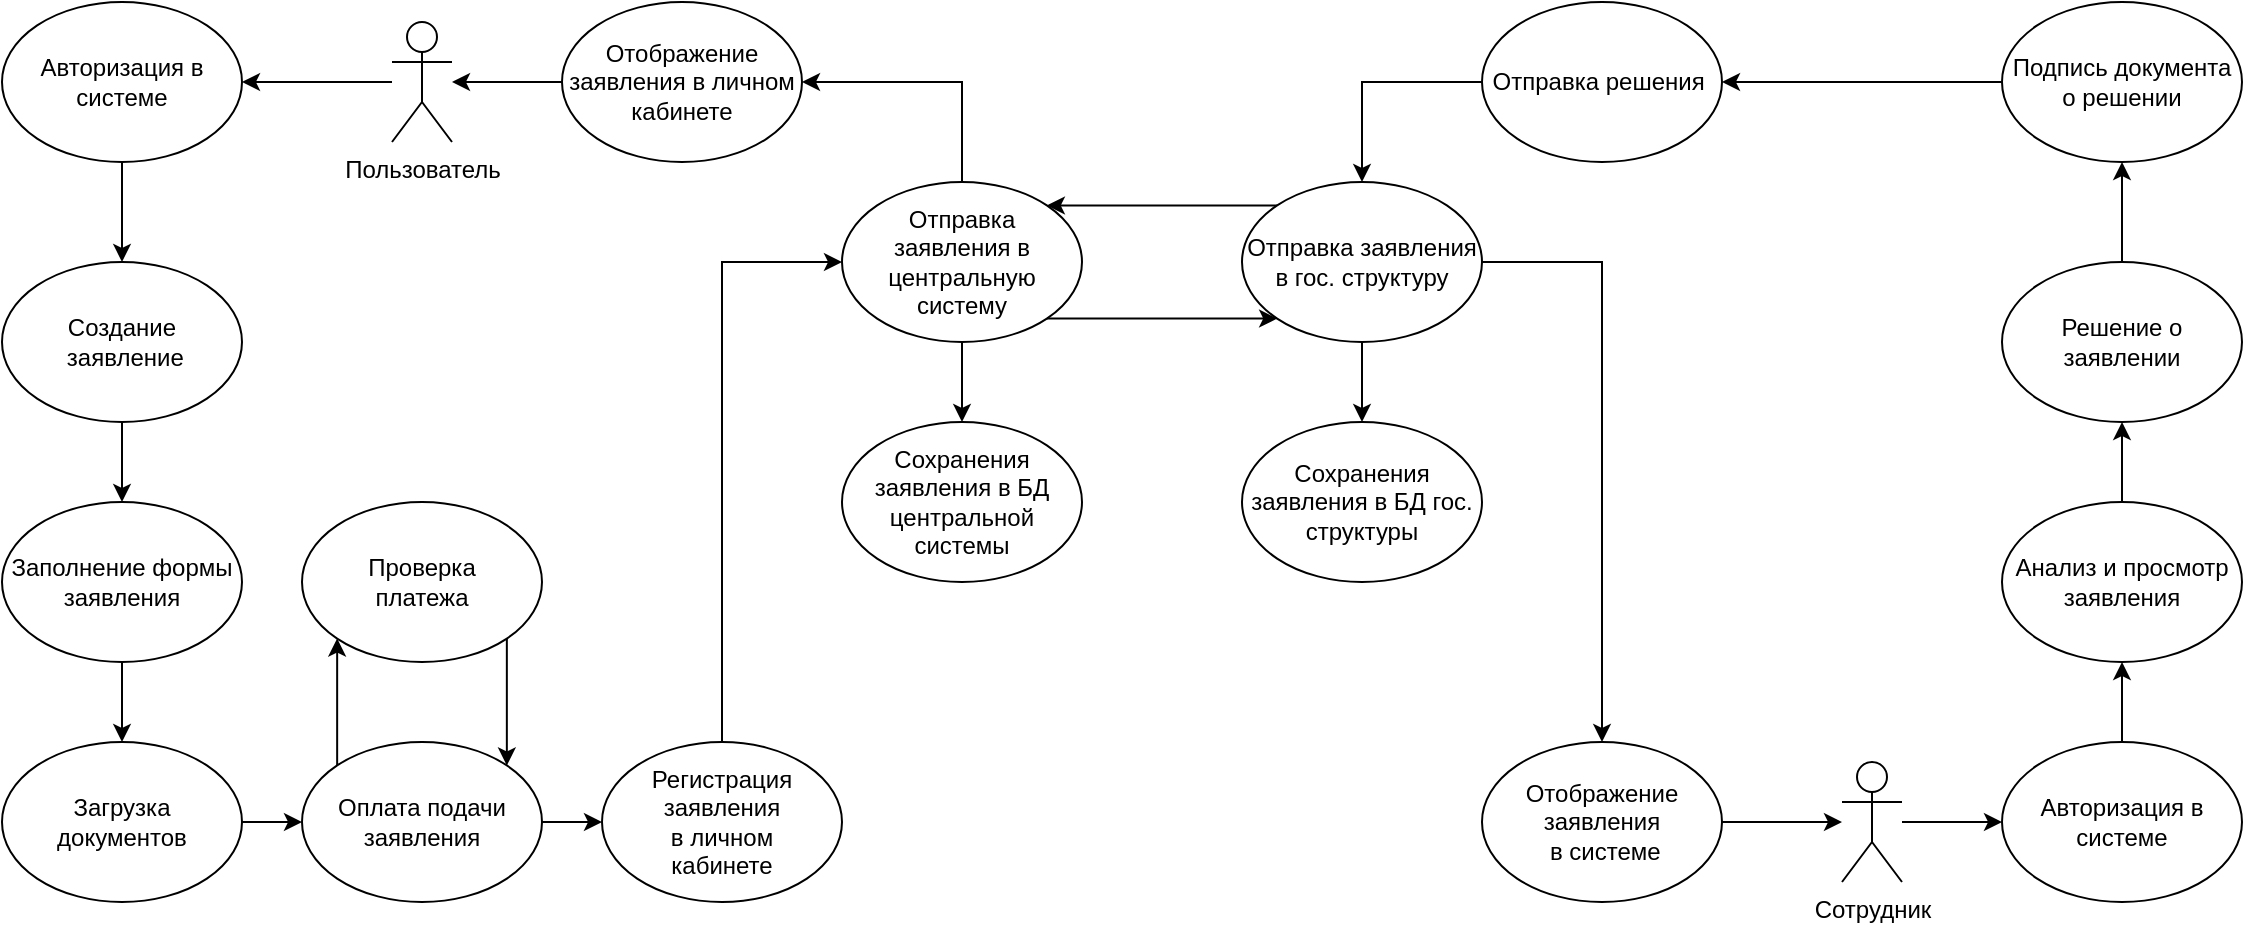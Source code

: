 <mxfile version="21.2.4" type="github">
  <diagram name="Страница 1" id="IM1O5l8puq6AkNADgdny">
    <mxGraphModel dx="1150" dy="483" grid="0" gridSize="10" guides="1" tooltips="1" connect="1" arrows="1" fold="1" page="1" pageScale="1" pageWidth="1169" pageHeight="827" math="0" shadow="0">
      <root>
        <mxCell id="0" />
        <mxCell id="1" parent="0" />
        <mxCell id="15-6eLY7Y1xTpjviWE6E-25" value="" style="edgeStyle=orthogonalEdgeStyle;rounded=0;orthogonalLoop=1;jettySize=auto;html=1;" parent="1" source="15-6eLY7Y1xTpjviWE6E-1" target="15-6eLY7Y1xTpjviWE6E-3" edge="1">
          <mxGeometry relative="1" as="geometry" />
        </mxCell>
        <mxCell id="15-6eLY7Y1xTpjviWE6E-1" value="Пользователь" style="shape=umlActor;verticalLabelPosition=bottom;verticalAlign=top;html=1;outlineConnect=0;" parent="1" vertex="1">
          <mxGeometry x="215" y="40" width="30" height="60" as="geometry" />
        </mxCell>
        <mxCell id="15-6eLY7Y1xTpjviWE6E-38" style="edgeStyle=orthogonalEdgeStyle;rounded=0;orthogonalLoop=1;jettySize=auto;html=1;entryX=0;entryY=0.5;entryDx=0;entryDy=0;" parent="1" source="15-6eLY7Y1xTpjviWE6E-2" target="15-6eLY7Y1xTpjviWE6E-22" edge="1">
          <mxGeometry relative="1" as="geometry" />
        </mxCell>
        <mxCell id="15-6eLY7Y1xTpjviWE6E-2" value="Сотрудник" style="shape=umlActor;verticalLabelPosition=bottom;verticalAlign=top;html=1;outlineConnect=0;" parent="1" vertex="1">
          <mxGeometry x="940" y="410" width="30" height="60" as="geometry" />
        </mxCell>
        <mxCell id="15-6eLY7Y1xTpjviWE6E-26" style="edgeStyle=orthogonalEdgeStyle;rounded=0;orthogonalLoop=1;jettySize=auto;html=1;entryX=0.5;entryY=0;entryDx=0;entryDy=0;" parent="1" source="15-6eLY7Y1xTpjviWE6E-3" target="15-6eLY7Y1xTpjviWE6E-4" edge="1">
          <mxGeometry relative="1" as="geometry" />
        </mxCell>
        <mxCell id="15-6eLY7Y1xTpjviWE6E-3" value="Авторизация в системе" style="ellipse;whiteSpace=wrap;html=1;" parent="1" vertex="1">
          <mxGeometry x="20" y="30" width="120" height="80" as="geometry" />
        </mxCell>
        <mxCell id="15-6eLY7Y1xTpjviWE6E-27" style="edgeStyle=orthogonalEdgeStyle;rounded=0;orthogonalLoop=1;jettySize=auto;html=1;" parent="1" source="15-6eLY7Y1xTpjviWE6E-4" target="15-6eLY7Y1xTpjviWE6E-5" edge="1">
          <mxGeometry relative="1" as="geometry" />
        </mxCell>
        <mxCell id="15-6eLY7Y1xTpjviWE6E-4" value="Создание&lt;br&gt;&amp;nbsp;заявление" style="ellipse;whiteSpace=wrap;html=1;" parent="1" vertex="1">
          <mxGeometry x="20" y="160" width="120" height="80" as="geometry" />
        </mxCell>
        <mxCell id="15-6eLY7Y1xTpjviWE6E-28" style="edgeStyle=orthogonalEdgeStyle;rounded=0;orthogonalLoop=1;jettySize=auto;html=1;" parent="1" source="15-6eLY7Y1xTpjviWE6E-5" target="15-6eLY7Y1xTpjviWE6E-6" edge="1">
          <mxGeometry relative="1" as="geometry" />
        </mxCell>
        <mxCell id="15-6eLY7Y1xTpjviWE6E-5" value="Заполнение формы заявления" style="ellipse;whiteSpace=wrap;html=1;" parent="1" vertex="1">
          <mxGeometry x="20" y="280" width="120" height="80" as="geometry" />
        </mxCell>
        <mxCell id="15-6eLY7Y1xTpjviWE6E-29" style="edgeStyle=orthogonalEdgeStyle;rounded=0;orthogonalLoop=1;jettySize=auto;html=1;entryX=0;entryY=0.5;entryDx=0;entryDy=0;" parent="1" source="15-6eLY7Y1xTpjviWE6E-6" target="15-6eLY7Y1xTpjviWE6E-9" edge="1">
          <mxGeometry relative="1" as="geometry" />
        </mxCell>
        <mxCell id="15-6eLY7Y1xTpjviWE6E-6" value="Загрузка &lt;br&gt;документов" style="ellipse;whiteSpace=wrap;html=1;" parent="1" vertex="1">
          <mxGeometry x="20" y="400" width="120" height="80" as="geometry" />
        </mxCell>
        <mxCell id="15-6eLY7Y1xTpjviWE6E-60" style="edgeStyle=orthogonalEdgeStyle;rounded=0;orthogonalLoop=1;jettySize=auto;html=1;entryX=0.5;entryY=0;entryDx=0;entryDy=0;" parent="1" source="15-6eLY7Y1xTpjviWE6E-7" target="15-6eLY7Y1xTpjviWE6E-10" edge="1">
          <mxGeometry relative="1" as="geometry" />
        </mxCell>
        <mxCell id="15-6eLY7Y1xTpjviWE6E-61" style="edgeStyle=orthogonalEdgeStyle;rounded=0;orthogonalLoop=1;jettySize=auto;html=1;exitX=1;exitY=1;exitDx=0;exitDy=0;entryX=0;entryY=1;entryDx=0;entryDy=0;" parent="1" source="15-6eLY7Y1xTpjviWE6E-7" target="15-6eLY7Y1xTpjviWE6E-11" edge="1">
          <mxGeometry relative="1" as="geometry" />
        </mxCell>
        <mxCell id="15-6eLY7Y1xTpjviWE6E-69" style="edgeStyle=orthogonalEdgeStyle;rounded=0;orthogonalLoop=1;jettySize=auto;html=1;entryX=1;entryY=0.5;entryDx=0;entryDy=0;" parent="1" source="15-6eLY7Y1xTpjviWE6E-7" target="15-6eLY7Y1xTpjviWE6E-19" edge="1">
          <mxGeometry relative="1" as="geometry">
            <mxPoint x="500" y="60" as="targetPoint" />
            <Array as="points">
              <mxPoint x="500" y="70" />
            </Array>
          </mxGeometry>
        </mxCell>
        <mxCell id="15-6eLY7Y1xTpjviWE6E-7" value="Отправка &lt;br&gt;заявления в центральную систему" style="ellipse;whiteSpace=wrap;html=1;" parent="1" vertex="1">
          <mxGeometry x="440" y="120" width="120" height="80" as="geometry" />
        </mxCell>
        <mxCell id="15-6eLY7Y1xTpjviWE6E-30" style="edgeStyle=orthogonalEdgeStyle;rounded=0;orthogonalLoop=1;jettySize=auto;html=1;entryX=0;entryY=0.5;entryDx=0;entryDy=0;" parent="1" source="15-6eLY7Y1xTpjviWE6E-9" target="15-6eLY7Y1xTpjviWE6E-20" edge="1">
          <mxGeometry relative="1" as="geometry" />
        </mxCell>
        <mxCell id="15-6eLY7Y1xTpjviWE6E-71" style="edgeStyle=orthogonalEdgeStyle;rounded=0;orthogonalLoop=1;jettySize=auto;html=1;exitX=0;exitY=0;exitDx=0;exitDy=0;entryX=0;entryY=1;entryDx=0;entryDy=0;" parent="1" source="15-6eLY7Y1xTpjviWE6E-9" target="15-6eLY7Y1xTpjviWE6E-70" edge="1">
          <mxGeometry relative="1" as="geometry" />
        </mxCell>
        <mxCell id="15-6eLY7Y1xTpjviWE6E-9" value="Оплата подачи заявления" style="ellipse;whiteSpace=wrap;html=1;" parent="1" vertex="1">
          <mxGeometry x="170" y="400" width="120" height="80" as="geometry" />
        </mxCell>
        <mxCell id="15-6eLY7Y1xTpjviWE6E-10" value="Сохранения заявления в БД центральной системы" style="ellipse;whiteSpace=wrap;html=1;" parent="1" vertex="1">
          <mxGeometry x="440" y="240" width="120" height="80" as="geometry" />
        </mxCell>
        <mxCell id="15-6eLY7Y1xTpjviWE6E-62" style="edgeStyle=orthogonalEdgeStyle;rounded=0;orthogonalLoop=1;jettySize=auto;html=1;entryX=0.5;entryY=0;entryDx=0;entryDy=0;" parent="1" source="15-6eLY7Y1xTpjviWE6E-11" target="15-6eLY7Y1xTpjviWE6E-14" edge="1">
          <mxGeometry relative="1" as="geometry" />
        </mxCell>
        <mxCell id="15-6eLY7Y1xTpjviWE6E-63" style="edgeStyle=orthogonalEdgeStyle;rounded=0;orthogonalLoop=1;jettySize=auto;html=1;exitX=1;exitY=0.5;exitDx=0;exitDy=0;entryX=0.5;entryY=0;entryDx=0;entryDy=0;" parent="1" source="15-6eLY7Y1xTpjviWE6E-11" target="15-6eLY7Y1xTpjviWE6E-12" edge="1">
          <mxGeometry relative="1" as="geometry">
            <Array as="points">
              <mxPoint x="820" y="160" />
            </Array>
          </mxGeometry>
        </mxCell>
        <mxCell id="15-6eLY7Y1xTpjviWE6E-65" style="edgeStyle=orthogonalEdgeStyle;rounded=0;orthogonalLoop=1;jettySize=auto;html=1;exitX=0;exitY=0;exitDx=0;exitDy=0;entryX=1;entryY=0;entryDx=0;entryDy=0;" parent="1" source="15-6eLY7Y1xTpjviWE6E-11" target="15-6eLY7Y1xTpjviWE6E-7" edge="1">
          <mxGeometry relative="1" as="geometry" />
        </mxCell>
        <mxCell id="15-6eLY7Y1xTpjviWE6E-11" value="Отправка заявления в гос. структуру" style="ellipse;whiteSpace=wrap;html=1;" parent="1" vertex="1">
          <mxGeometry x="640" y="120" width="120" height="80" as="geometry" />
        </mxCell>
        <mxCell id="15-6eLY7Y1xTpjviWE6E-36" style="edgeStyle=orthogonalEdgeStyle;rounded=0;orthogonalLoop=1;jettySize=auto;html=1;" parent="1" source="15-6eLY7Y1xTpjviWE6E-12" target="15-6eLY7Y1xTpjviWE6E-2" edge="1">
          <mxGeometry relative="1" as="geometry" />
        </mxCell>
        <mxCell id="15-6eLY7Y1xTpjviWE6E-12" value="Отображение заявления&lt;br&gt;&amp;nbsp;в системе" style="ellipse;whiteSpace=wrap;html=1;" parent="1" vertex="1">
          <mxGeometry x="760" y="400" width="120" height="80" as="geometry" />
        </mxCell>
        <mxCell id="15-6eLY7Y1xTpjviWE6E-14" value="Сохранения заявления в БД гос. структуры" style="ellipse;whiteSpace=wrap;html=1;" parent="1" vertex="1">
          <mxGeometry x="640" y="240" width="120" height="80" as="geometry" />
        </mxCell>
        <mxCell id="15-6eLY7Y1xTpjviWE6E-67" style="edgeStyle=orthogonalEdgeStyle;rounded=0;orthogonalLoop=1;jettySize=auto;html=1;entryX=1;entryY=0.5;entryDx=0;entryDy=0;" parent="1" source="15-6eLY7Y1xTpjviWE6E-15" target="15-6eLY7Y1xTpjviWE6E-18" edge="1">
          <mxGeometry relative="1" as="geometry" />
        </mxCell>
        <mxCell id="15-6eLY7Y1xTpjviWE6E-15" value="Подпись документа о решении" style="ellipse;whiteSpace=wrap;html=1;" parent="1" vertex="1">
          <mxGeometry x="1020" y="30" width="120" height="80" as="geometry" />
        </mxCell>
        <mxCell id="15-6eLY7Y1xTpjviWE6E-40" style="edgeStyle=orthogonalEdgeStyle;rounded=0;orthogonalLoop=1;jettySize=auto;html=1;entryX=0.5;entryY=1;entryDx=0;entryDy=0;" parent="1" source="15-6eLY7Y1xTpjviWE6E-16" target="15-6eLY7Y1xTpjviWE6E-17" edge="1">
          <mxGeometry relative="1" as="geometry" />
        </mxCell>
        <mxCell id="15-6eLY7Y1xTpjviWE6E-16" value="Анализ и просмотр заявления" style="ellipse;whiteSpace=wrap;html=1;" parent="1" vertex="1">
          <mxGeometry x="1020" y="280" width="120" height="80" as="geometry" />
        </mxCell>
        <mxCell id="15-6eLY7Y1xTpjviWE6E-41" style="edgeStyle=orthogonalEdgeStyle;rounded=0;orthogonalLoop=1;jettySize=auto;html=1;entryX=0.5;entryY=1;entryDx=0;entryDy=0;" parent="1" source="15-6eLY7Y1xTpjviWE6E-17" target="15-6eLY7Y1xTpjviWE6E-15" edge="1">
          <mxGeometry relative="1" as="geometry" />
        </mxCell>
        <mxCell id="15-6eLY7Y1xTpjviWE6E-17" value="Решение о&lt;br&gt;заявлении" style="ellipse;whiteSpace=wrap;html=1;" parent="1" vertex="1">
          <mxGeometry x="1020" y="160" width="120" height="80" as="geometry" />
        </mxCell>
        <mxCell id="15-6eLY7Y1xTpjviWE6E-64" style="edgeStyle=orthogonalEdgeStyle;rounded=0;orthogonalLoop=1;jettySize=auto;html=1;entryX=0.5;entryY=0;entryDx=0;entryDy=0;exitX=0;exitY=0.5;exitDx=0;exitDy=0;" parent="1" source="15-6eLY7Y1xTpjviWE6E-18" target="15-6eLY7Y1xTpjviWE6E-11" edge="1">
          <mxGeometry relative="1" as="geometry" />
        </mxCell>
        <mxCell id="15-6eLY7Y1xTpjviWE6E-18" value="Отправка решения&amp;nbsp;" style="ellipse;whiteSpace=wrap;html=1;" parent="1" vertex="1">
          <mxGeometry x="760" y="30" width="120" height="80" as="geometry" />
        </mxCell>
        <mxCell id="15-6eLY7Y1xTpjviWE6E-52" style="edgeStyle=orthogonalEdgeStyle;rounded=0;orthogonalLoop=1;jettySize=auto;html=1;" parent="1" source="15-6eLY7Y1xTpjviWE6E-19" target="15-6eLY7Y1xTpjviWE6E-1" edge="1">
          <mxGeometry relative="1" as="geometry">
            <mxPoint x="100" y="60" as="targetPoint" />
          </mxGeometry>
        </mxCell>
        <mxCell id="15-6eLY7Y1xTpjviWE6E-19" value="Отображение заявления в личном кабинете" style="ellipse;whiteSpace=wrap;html=1;" parent="1" vertex="1">
          <mxGeometry x="300" y="30" width="120" height="80" as="geometry" />
        </mxCell>
        <mxCell id="15-6eLY7Y1xTpjviWE6E-59" style="edgeStyle=orthogonalEdgeStyle;rounded=0;orthogonalLoop=1;jettySize=auto;html=1;entryX=0;entryY=0.5;entryDx=0;entryDy=0;" parent="1" source="15-6eLY7Y1xTpjviWE6E-20" target="15-6eLY7Y1xTpjviWE6E-7" edge="1">
          <mxGeometry relative="1" as="geometry">
            <Array as="points">
              <mxPoint x="380" y="160" />
            </Array>
          </mxGeometry>
        </mxCell>
        <mxCell id="15-6eLY7Y1xTpjviWE6E-20" value="Регистрация заявления &lt;br&gt;в личном &lt;br&gt;кабинете" style="ellipse;whiteSpace=wrap;html=1;" parent="1" vertex="1">
          <mxGeometry x="320" y="400" width="120" height="80" as="geometry" />
        </mxCell>
        <mxCell id="15-6eLY7Y1xTpjviWE6E-39" style="edgeStyle=orthogonalEdgeStyle;rounded=0;orthogonalLoop=1;jettySize=auto;html=1;entryX=0.5;entryY=1;entryDx=0;entryDy=0;" parent="1" source="15-6eLY7Y1xTpjviWE6E-22" target="15-6eLY7Y1xTpjviWE6E-16" edge="1">
          <mxGeometry relative="1" as="geometry" />
        </mxCell>
        <mxCell id="15-6eLY7Y1xTpjviWE6E-22" value="Авторизация в системе" style="ellipse;whiteSpace=wrap;html=1;" parent="1" vertex="1">
          <mxGeometry x="1020" y="400" width="120" height="80" as="geometry" />
        </mxCell>
        <mxCell id="15-6eLY7Y1xTpjviWE6E-72" style="edgeStyle=orthogonalEdgeStyle;rounded=0;orthogonalLoop=1;jettySize=auto;html=1;exitX=1;exitY=1;exitDx=0;exitDy=0;entryX=1;entryY=0;entryDx=0;entryDy=0;" parent="1" source="15-6eLY7Y1xTpjviWE6E-70" target="15-6eLY7Y1xTpjviWE6E-9" edge="1">
          <mxGeometry relative="1" as="geometry" />
        </mxCell>
        <mxCell id="15-6eLY7Y1xTpjviWE6E-70" value="Проверка &lt;br&gt;платежа" style="ellipse;whiteSpace=wrap;html=1;fillColor=default;strokeColor=default;" parent="1" vertex="1">
          <mxGeometry x="170" y="280" width="120" height="80" as="geometry" />
        </mxCell>
      </root>
    </mxGraphModel>
  </diagram>
</mxfile>
